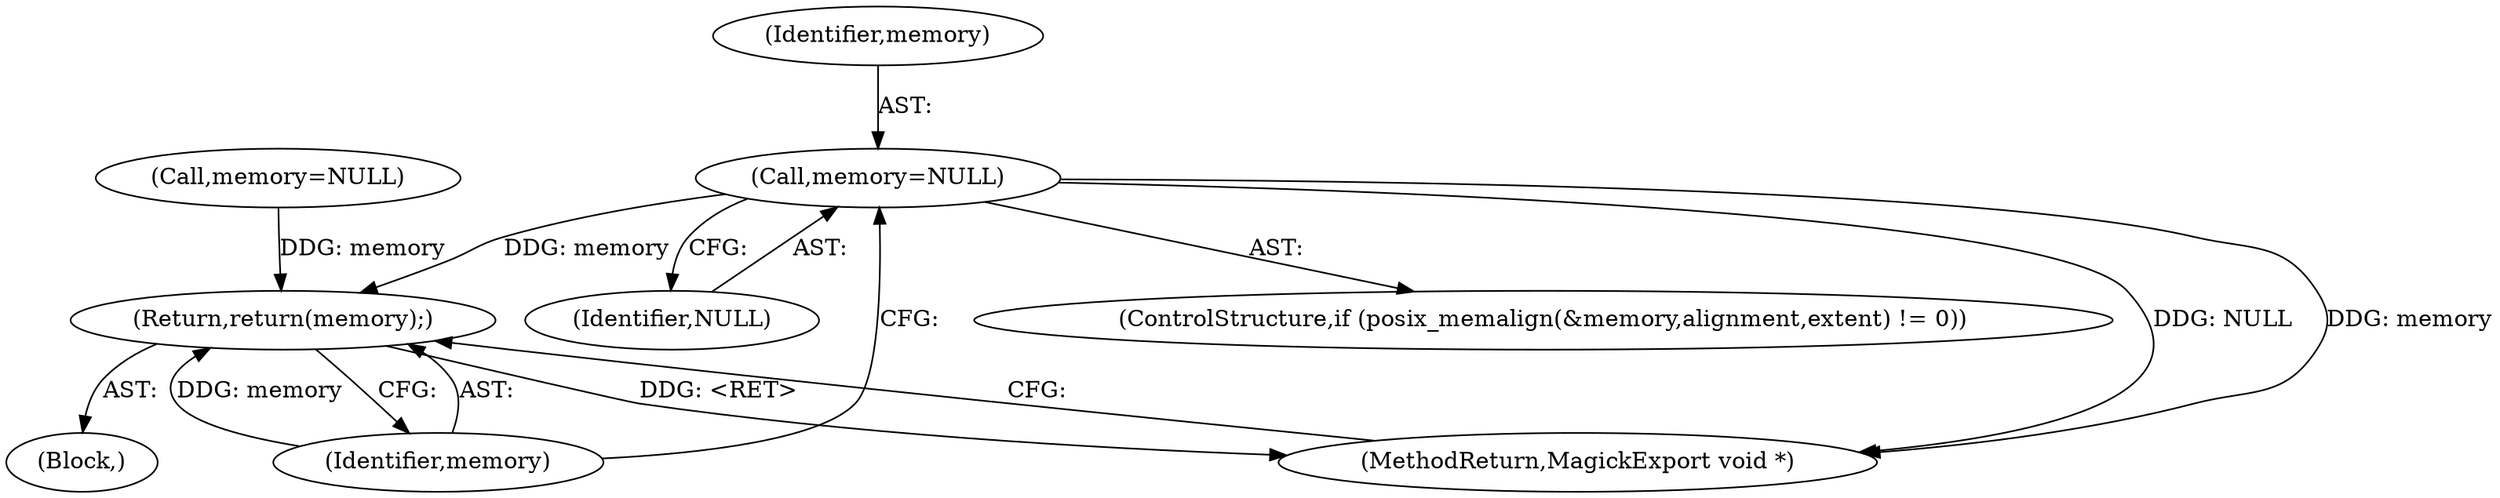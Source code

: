 digraph "0_ImageMagick_0474237508f39c4f783208123431815f1ededb76_3@pointer" {
"1000159" [label="(Call,memory=NULL)"];
"1000162" [label="(Return,return(memory);)"];
"1000161" [label="(Identifier,NULL)"];
"1000162" [label="(Return,return(memory);)"];
"1000151" [label="(ControlStructure,if (posix_memalign(&memory,alignment,extent) != 0))"];
"1000159" [label="(Call,memory=NULL)"];
"1000164" [label="(MethodReturn,MagickExport void *)"];
"1000160" [label="(Identifier,memory)"];
"1000103" [label="(Block,)"];
"1000163" [label="(Identifier,memory)"];
"1000118" [label="(Call,memory=NULL)"];
"1000159" -> "1000151"  [label="AST: "];
"1000159" -> "1000161"  [label="CFG: "];
"1000160" -> "1000159"  [label="AST: "];
"1000161" -> "1000159"  [label="AST: "];
"1000163" -> "1000159"  [label="CFG: "];
"1000159" -> "1000164"  [label="DDG: memory"];
"1000159" -> "1000164"  [label="DDG: NULL"];
"1000159" -> "1000162"  [label="DDG: memory"];
"1000162" -> "1000103"  [label="AST: "];
"1000162" -> "1000163"  [label="CFG: "];
"1000163" -> "1000162"  [label="AST: "];
"1000164" -> "1000162"  [label="CFG: "];
"1000162" -> "1000164"  [label="DDG: <RET>"];
"1000163" -> "1000162"  [label="DDG: memory"];
"1000118" -> "1000162"  [label="DDG: memory"];
}
